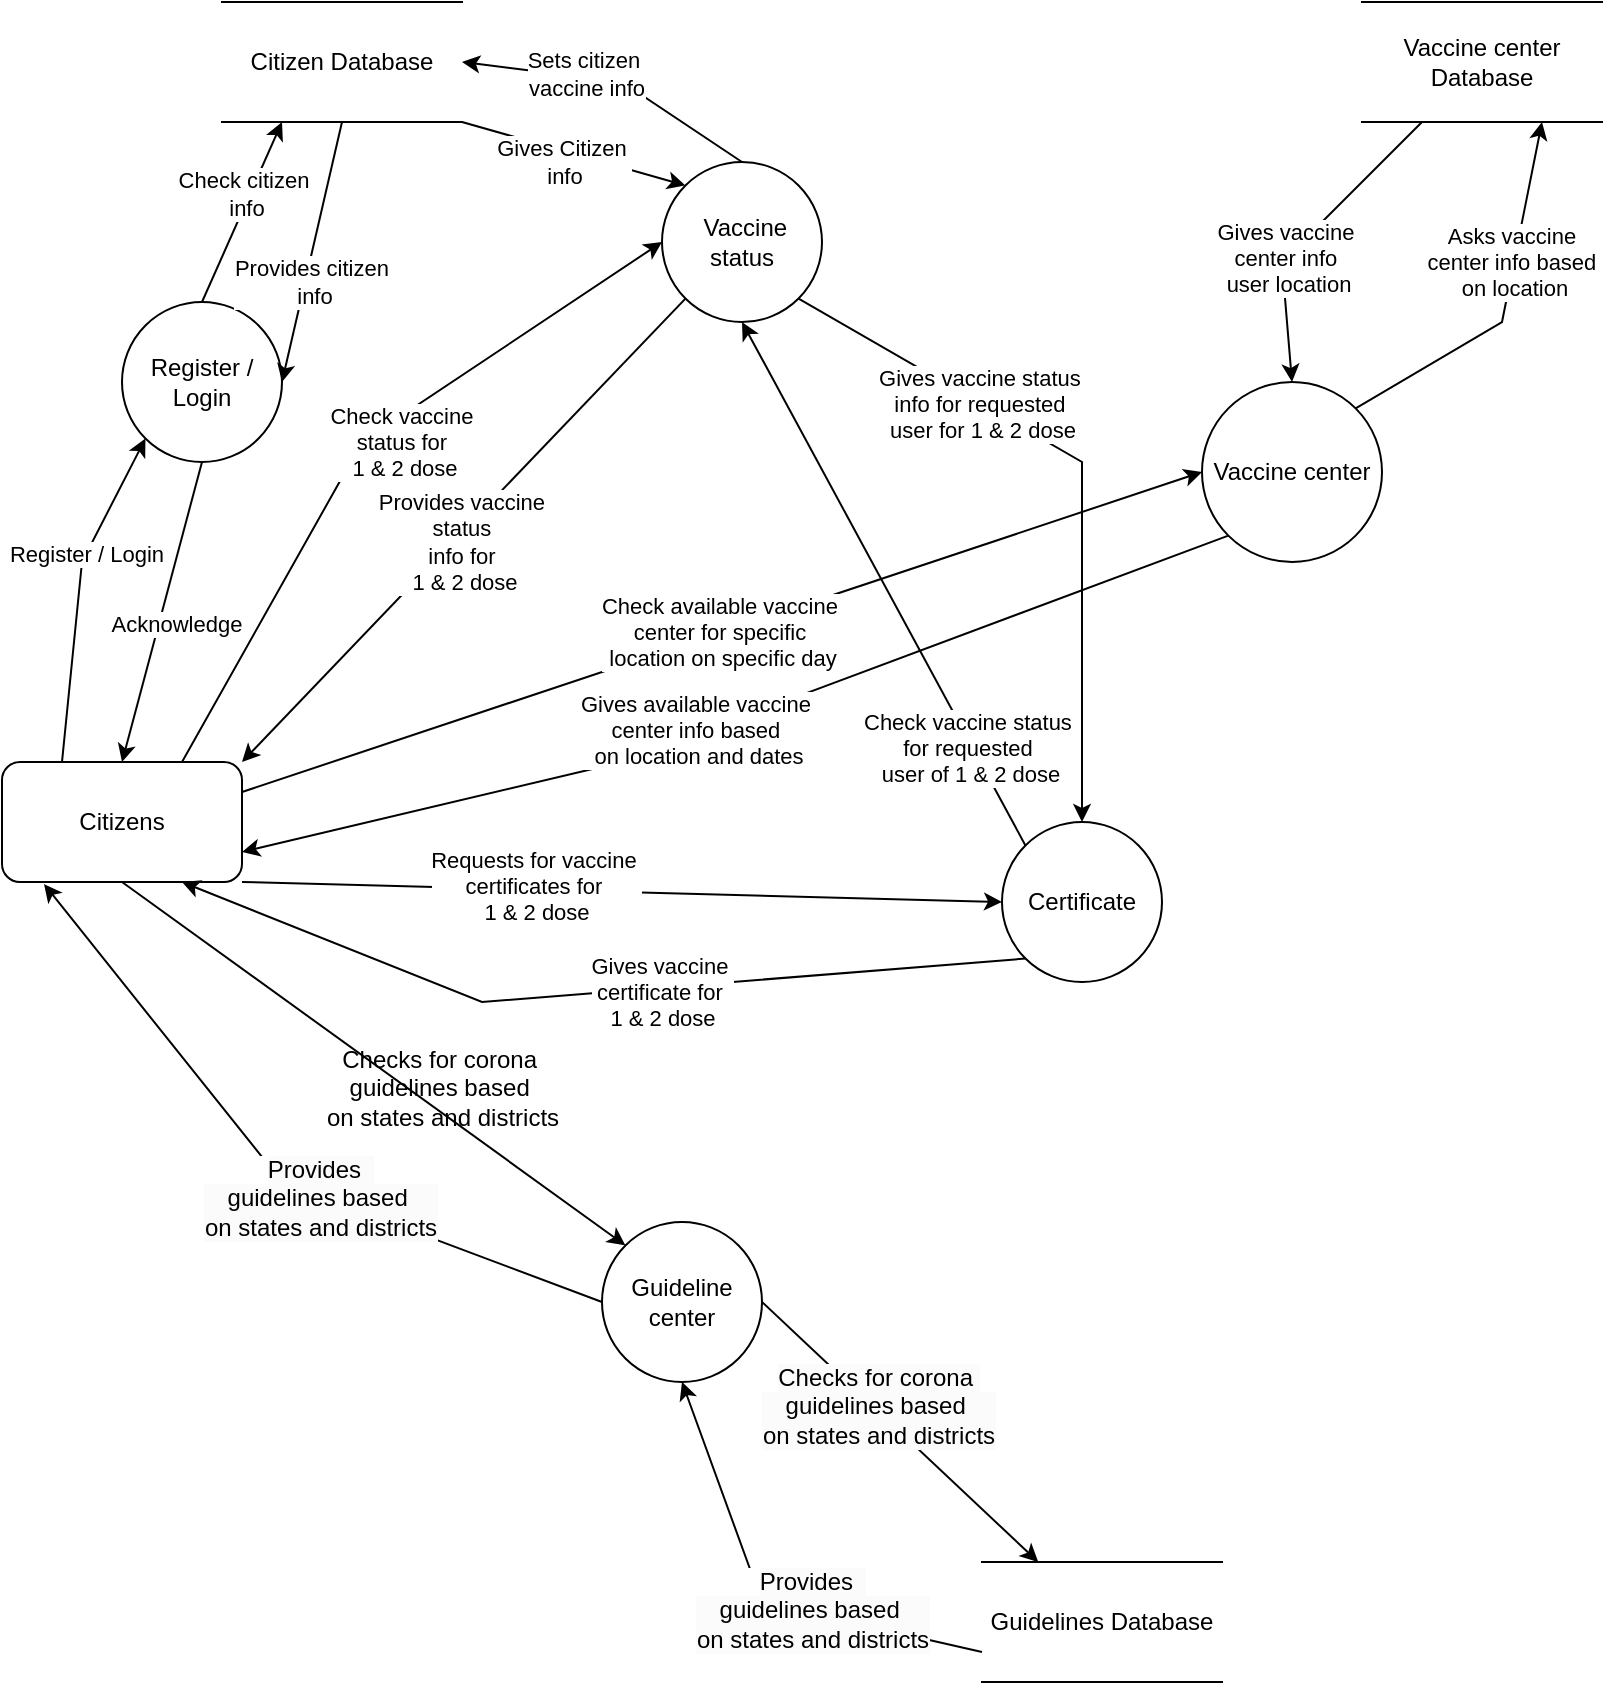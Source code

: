 <mxfile version="24.4.6" type="device">
  <diagram name="Page-1" id="edS70O578h6hOBuQykVs">
    <mxGraphModel dx="2240" dy="868" grid="1" gridSize="10" guides="1" tooltips="1" connect="1" arrows="1" fold="1" page="1" pageScale="1" pageWidth="850" pageHeight="1100" math="0" shadow="0">
      <root>
        <mxCell id="0" />
        <mxCell id="1" parent="0" />
        <mxCell id="zI63VIj2qQUBMc77Qx5Z-1" value="Citizens" style="rounded=1;whiteSpace=wrap;html=1;" vertex="1" parent="1">
          <mxGeometry x="20" y="400" width="120" height="60" as="geometry" />
        </mxCell>
        <mxCell id="zI63VIj2qQUBMc77Qx5Z-3" value="Register / Login" style="ellipse;whiteSpace=wrap;html=1;aspect=fixed;" vertex="1" parent="1">
          <mxGeometry x="80" y="170" width="80" height="80" as="geometry" />
        </mxCell>
        <mxCell id="zI63VIj2qQUBMc77Qx5Z-4" value="Citizen Database" style="shape=partialRectangle;whiteSpace=wrap;html=1;left=0;right=0;fillColor=none;" vertex="1" parent="1">
          <mxGeometry x="130" y="20" width="120" height="60" as="geometry" />
        </mxCell>
        <mxCell id="zI63VIj2qQUBMc77Qx5Z-5" value="" style="endArrow=classic;html=1;rounded=0;exitX=0.25;exitY=0;exitDx=0;exitDy=0;entryX=0;entryY=1;entryDx=0;entryDy=0;" edge="1" parent="1" source="zI63VIj2qQUBMc77Qx5Z-1" target="zI63VIj2qQUBMc77Qx5Z-3">
          <mxGeometry width="50" height="50" relative="1" as="geometry">
            <mxPoint x="50" y="390" as="sourcePoint" />
            <mxPoint x="90" y="350" as="targetPoint" />
            <Array as="points">
              <mxPoint x="60" y="300" />
            </Array>
          </mxGeometry>
        </mxCell>
        <mxCell id="zI63VIj2qQUBMc77Qx5Z-6" value="Register / Login" style="edgeLabel;html=1;align=center;verticalAlign=middle;resizable=0;points=[];" vertex="1" connectable="0" parent="zI63VIj2qQUBMc77Qx5Z-5">
          <mxGeometry x="0.239" relative="1" as="geometry">
            <mxPoint as="offset" />
          </mxGeometry>
        </mxCell>
        <mxCell id="zI63VIj2qQUBMc77Qx5Z-7" value="" style="endArrow=classic;html=1;rounded=0;exitX=0.5;exitY=1;exitDx=0;exitDy=0;entryX=0.5;entryY=0;entryDx=0;entryDy=0;" edge="1" parent="1" source="zI63VIj2qQUBMc77Qx5Z-3" target="zI63VIj2qQUBMc77Qx5Z-1">
          <mxGeometry width="50" height="50" relative="1" as="geometry">
            <mxPoint x="150" y="370" as="sourcePoint" />
            <mxPoint x="200" y="320" as="targetPoint" />
          </mxGeometry>
        </mxCell>
        <mxCell id="zI63VIj2qQUBMc77Qx5Z-8" value="Acknowledge" style="edgeLabel;html=1;align=center;verticalAlign=middle;resizable=0;points=[];" vertex="1" connectable="0" parent="zI63VIj2qQUBMc77Qx5Z-7">
          <mxGeometry x="0.46" y="-2" relative="1" as="geometry">
            <mxPoint x="18" y="-28" as="offset" />
          </mxGeometry>
        </mxCell>
        <mxCell id="zI63VIj2qQUBMc77Qx5Z-9" value="" style="endArrow=classic;html=1;rounded=0;exitX=0.5;exitY=0;exitDx=0;exitDy=0;entryX=0.25;entryY=1;entryDx=0;entryDy=0;" edge="1" parent="1" source="zI63VIj2qQUBMc77Qx5Z-3" target="zI63VIj2qQUBMc77Qx5Z-4">
          <mxGeometry width="50" height="50" relative="1" as="geometry">
            <mxPoint x="160" y="180" as="sourcePoint" />
            <mxPoint x="210" y="130" as="targetPoint" />
          </mxGeometry>
        </mxCell>
        <mxCell id="zI63VIj2qQUBMc77Qx5Z-10" value="Check citizen&amp;nbsp;&lt;div&gt;info&lt;/div&gt;" style="edgeLabel;html=1;align=center;verticalAlign=middle;resizable=0;points=[];" vertex="1" connectable="0" parent="zI63VIj2qQUBMc77Qx5Z-9">
          <mxGeometry x="0.187" y="2" relative="1" as="geometry">
            <mxPoint as="offset" />
          </mxGeometry>
        </mxCell>
        <mxCell id="zI63VIj2qQUBMc77Qx5Z-11" value="" style="endArrow=classic;html=1;rounded=0;exitX=0.5;exitY=1;exitDx=0;exitDy=0;entryX=1;entryY=0.5;entryDx=0;entryDy=0;" edge="1" parent="1" source="zI63VIj2qQUBMc77Qx5Z-4" target="zI63VIj2qQUBMc77Qx5Z-3">
          <mxGeometry width="50" height="50" relative="1" as="geometry">
            <mxPoint x="400" y="170" as="sourcePoint" />
            <mxPoint x="450" y="120" as="targetPoint" />
          </mxGeometry>
        </mxCell>
        <mxCell id="zI63VIj2qQUBMc77Qx5Z-12" value="Provides citizen&amp;nbsp;&lt;div&gt;info&lt;/div&gt;" style="edgeLabel;html=1;align=center;verticalAlign=middle;resizable=0;points=[];" vertex="1" connectable="0" parent="zI63VIj2qQUBMc77Qx5Z-11">
          <mxGeometry x="0.208" y="4" relative="1" as="geometry">
            <mxPoint as="offset" />
          </mxGeometry>
        </mxCell>
        <mxCell id="zI63VIj2qQUBMc77Qx5Z-13" value="Vaccine center" style="ellipse;whiteSpace=wrap;html=1;aspect=fixed;" vertex="1" parent="1">
          <mxGeometry x="620" y="210" width="90" height="90" as="geometry" />
        </mxCell>
        <mxCell id="zI63VIj2qQUBMc77Qx5Z-14" value="&amp;nbsp;Vaccine status" style="ellipse;whiteSpace=wrap;html=1;aspect=fixed;" vertex="1" parent="1">
          <mxGeometry x="350" y="100" width="80" height="80" as="geometry" />
        </mxCell>
        <mxCell id="zI63VIj2qQUBMc77Qx5Z-15" value="Certificate" style="ellipse;whiteSpace=wrap;html=1;aspect=fixed;" vertex="1" parent="1">
          <mxGeometry x="520" y="430" width="80" height="80" as="geometry" />
        </mxCell>
        <mxCell id="zI63VIj2qQUBMc77Qx5Z-16" value="" style="endArrow=classic;html=1;rounded=0;entryX=0;entryY=0.5;entryDx=0;entryDy=0;" edge="1" parent="1" target="zI63VIj2qQUBMc77Qx5Z-14">
          <mxGeometry width="50" height="50" relative="1" as="geometry">
            <mxPoint x="110" y="400" as="sourcePoint" />
            <mxPoint x="160" y="350" as="targetPoint" />
            <Array as="points">
              <mxPoint x="200" y="240" />
            </Array>
          </mxGeometry>
        </mxCell>
        <mxCell id="zI63VIj2qQUBMc77Qx5Z-17" value="Check vaccine&amp;nbsp;&lt;div&gt;status for&amp;nbsp;&lt;/div&gt;&lt;div&gt;1 &amp;amp; 2 dose&lt;/div&gt;" style="edgeLabel;html=1;align=center;verticalAlign=middle;resizable=0;points=[];" vertex="1" connectable="0" parent="zI63VIj2qQUBMc77Qx5Z-16">
          <mxGeometry x="-0.032" y="2" relative="1" as="geometry">
            <mxPoint x="26" y="-6" as="offset" />
          </mxGeometry>
        </mxCell>
        <mxCell id="zI63VIj2qQUBMc77Qx5Z-18" value="Provides vaccine&amp;nbsp;&lt;div&gt;status&amp;nbsp;&lt;div&gt;info for&amp;nbsp;&lt;/div&gt;&lt;div&gt;1 &amp;amp; 2 dose&lt;/div&gt;&lt;/div&gt;" style="endArrow=classic;html=1;rounded=0;exitX=0;exitY=1;exitDx=0;exitDy=0;entryX=1;entryY=0;entryDx=0;entryDy=0;" edge="1" parent="1" source="zI63VIj2qQUBMc77Qx5Z-14" target="zI63VIj2qQUBMc77Qx5Z-1">
          <mxGeometry x="0.029" y="4" width="50" height="50" relative="1" as="geometry">
            <mxPoint x="280" y="340" as="sourcePoint" />
            <mxPoint x="330" y="290" as="targetPoint" />
            <mxPoint as="offset" />
          </mxGeometry>
        </mxCell>
        <mxCell id="zI63VIj2qQUBMc77Qx5Z-19" value="" style="endArrow=classic;html=1;rounded=0;exitX=1;exitY=1;exitDx=0;exitDy=0;entryX=0;entryY=0;entryDx=0;entryDy=0;" edge="1" parent="1" source="zI63VIj2qQUBMc77Qx5Z-4" target="zI63VIj2qQUBMc77Qx5Z-14">
          <mxGeometry width="50" height="50" relative="1" as="geometry">
            <mxPoint x="230" y="140" as="sourcePoint" />
            <mxPoint x="280" y="90" as="targetPoint" />
          </mxGeometry>
        </mxCell>
        <mxCell id="zI63VIj2qQUBMc77Qx5Z-20" value="Gives Citizen&amp;nbsp;&lt;div&gt;info&lt;/div&gt;" style="edgeLabel;html=1;align=center;verticalAlign=middle;resizable=0;points=[];" vertex="1" connectable="0" parent="zI63VIj2qQUBMc77Qx5Z-19">
          <mxGeometry x="-0.294" relative="1" as="geometry">
            <mxPoint x="11" y="9" as="offset" />
          </mxGeometry>
        </mxCell>
        <mxCell id="zI63VIj2qQUBMc77Qx5Z-22" value="" style="endArrow=classic;html=1;rounded=0;exitX=0.5;exitY=0;exitDx=0;exitDy=0;entryX=1;entryY=0.5;entryDx=0;entryDy=0;" edge="1" parent="1" source="zI63VIj2qQUBMc77Qx5Z-14" target="zI63VIj2qQUBMc77Qx5Z-4">
          <mxGeometry width="50" height="50" relative="1" as="geometry">
            <mxPoint x="360" y="100" as="sourcePoint" />
            <mxPoint x="410" y="50" as="targetPoint" />
            <Array as="points">
              <mxPoint x="330" y="60" />
            </Array>
          </mxGeometry>
        </mxCell>
        <mxCell id="zI63VIj2qQUBMc77Qx5Z-23" value="Sets citizen&amp;nbsp;&lt;div&gt;vaccine info&lt;/div&gt;" style="edgeLabel;html=1;align=center;verticalAlign=middle;resizable=0;points=[];" vertex="1" connectable="0" parent="zI63VIj2qQUBMc77Qx5Z-22">
          <mxGeometry x="0.19" y="-2" relative="1" as="geometry">
            <mxPoint as="offset" />
          </mxGeometry>
        </mxCell>
        <mxCell id="zI63VIj2qQUBMc77Qx5Z-24" value="Vaccine center Database" style="shape=partialRectangle;whiteSpace=wrap;html=1;left=0;right=0;fillColor=none;" vertex="1" parent="1">
          <mxGeometry x="700" y="20" width="120" height="60" as="geometry" />
        </mxCell>
        <mxCell id="zI63VIj2qQUBMc77Qx5Z-25" value="" style="endArrow=classic;html=1;rounded=0;exitX=0.25;exitY=1;exitDx=0;exitDy=0;entryX=0.5;entryY=0;entryDx=0;entryDy=0;" edge="1" parent="1" source="zI63VIj2qQUBMc77Qx5Z-24" target="zI63VIj2qQUBMc77Qx5Z-13">
          <mxGeometry width="50" height="50" relative="1" as="geometry">
            <mxPoint x="520" y="200" as="sourcePoint" />
            <mxPoint x="570" y="150" as="targetPoint" />
            <Array as="points">
              <mxPoint x="660" y="150" />
            </Array>
          </mxGeometry>
        </mxCell>
        <mxCell id="zI63VIj2qQUBMc77Qx5Z-27" value="Gives vaccine&amp;nbsp;&lt;div&gt;center info&amp;nbsp;&lt;/div&gt;&lt;div&gt;user location&lt;/div&gt;" style="edgeLabel;html=1;align=center;verticalAlign=middle;resizable=0;points=[];" vertex="1" connectable="0" parent="zI63VIj2qQUBMc77Qx5Z-25">
          <mxGeometry x="0.201" relative="1" as="geometry">
            <mxPoint as="offset" />
          </mxGeometry>
        </mxCell>
        <mxCell id="zI63VIj2qQUBMc77Qx5Z-26" value="" style="endArrow=classic;html=1;rounded=0;exitX=1;exitY=0;exitDx=0;exitDy=0;entryX=0.75;entryY=1;entryDx=0;entryDy=0;" edge="1" parent="1" source="zI63VIj2qQUBMc77Qx5Z-13" target="zI63VIj2qQUBMc77Qx5Z-24">
          <mxGeometry width="50" height="50" relative="1" as="geometry">
            <mxPoint x="590" y="230" as="sourcePoint" />
            <mxPoint x="640" y="180" as="targetPoint" />
            <Array as="points">
              <mxPoint x="770" y="180" />
            </Array>
          </mxGeometry>
        </mxCell>
        <mxCell id="zI63VIj2qQUBMc77Qx5Z-28" value="Asks vaccine&amp;nbsp;&lt;div&gt;center info based&amp;nbsp;&lt;/div&gt;&lt;div&gt;on location&lt;/div&gt;" style="edgeLabel;html=1;align=center;verticalAlign=middle;resizable=0;points=[];" vertex="1" connectable="0" parent="zI63VIj2qQUBMc77Qx5Z-26">
          <mxGeometry x="0.239" relative="1" as="geometry">
            <mxPoint as="offset" />
          </mxGeometry>
        </mxCell>
        <mxCell id="zI63VIj2qQUBMc77Qx5Z-29" value="Check available vaccine&amp;nbsp;&lt;div&gt;center for specific&amp;nbsp;&lt;/div&gt;&lt;div&gt;location on specific day&lt;/div&gt;" style="endArrow=classic;html=1;rounded=0;exitX=1;exitY=0.25;exitDx=0;exitDy=0;entryX=0;entryY=0.5;entryDx=0;entryDy=0;" edge="1" parent="1" source="zI63VIj2qQUBMc77Qx5Z-1" target="zI63VIj2qQUBMc77Qx5Z-13">
          <mxGeometry width="50" height="50" relative="1" as="geometry">
            <mxPoint x="170" y="430" as="sourcePoint" />
            <mxPoint x="220" y="380" as="targetPoint" />
          </mxGeometry>
        </mxCell>
        <mxCell id="zI63VIj2qQUBMc77Qx5Z-30" value="" style="endArrow=classic;html=1;rounded=0;exitX=0;exitY=1;exitDx=0;exitDy=0;entryX=1;entryY=0.75;entryDx=0;entryDy=0;" edge="1" parent="1" source="zI63VIj2qQUBMc77Qx5Z-13" target="zI63VIj2qQUBMc77Qx5Z-1">
          <mxGeometry width="50" height="50" relative="1" as="geometry">
            <mxPoint x="300" y="470" as="sourcePoint" />
            <mxPoint x="350" y="420" as="targetPoint" />
            <Array as="points">
              <mxPoint x="330" y="400" />
            </Array>
          </mxGeometry>
        </mxCell>
        <mxCell id="zI63VIj2qQUBMc77Qx5Z-31" value="Gives available vaccine&amp;nbsp;&lt;div&gt;center info based&amp;nbsp;&lt;/div&gt;&lt;div&gt;on location and dates&lt;/div&gt;" style="edgeLabel;html=1;align=center;verticalAlign=middle;resizable=0;points=[];" vertex="1" connectable="0" parent="zI63VIj2qQUBMc77Qx5Z-30">
          <mxGeometry x="-0.164" relative="1" as="geometry">
            <mxPoint x="-62" y="21" as="offset" />
          </mxGeometry>
        </mxCell>
        <mxCell id="zI63VIj2qQUBMc77Qx5Z-32" value="" style="endArrow=classic;html=1;rounded=0;entryX=0;entryY=0.5;entryDx=0;entryDy=0;exitX=1;exitY=1;exitDx=0;exitDy=0;" edge="1" parent="1" source="zI63VIj2qQUBMc77Qx5Z-1" target="zI63VIj2qQUBMc77Qx5Z-15">
          <mxGeometry width="50" height="50" relative="1" as="geometry">
            <mxPoint x="150" y="470" as="sourcePoint" />
            <mxPoint x="170" y="520" as="targetPoint" />
          </mxGeometry>
        </mxCell>
        <mxCell id="zI63VIj2qQUBMc77Qx5Z-33" value="Requests for vaccine&amp;nbsp;&lt;div&gt;certificates for&amp;nbsp;&lt;/div&gt;&lt;div&gt;1 &amp;amp; 2 dose&lt;/div&gt;" style="edgeLabel;html=1;align=center;verticalAlign=middle;resizable=0;points=[];" vertex="1" connectable="0" parent="zI63VIj2qQUBMc77Qx5Z-32">
          <mxGeometry x="-0.227" y="2" relative="1" as="geometry">
            <mxPoint as="offset" />
          </mxGeometry>
        </mxCell>
        <mxCell id="zI63VIj2qQUBMc77Qx5Z-34" value="" style="endArrow=classic;html=1;rounded=0;exitX=0;exitY=1;exitDx=0;exitDy=0;entryX=0.75;entryY=1;entryDx=0;entryDy=0;" edge="1" parent="1" source="zI63VIj2qQUBMc77Qx5Z-15" target="zI63VIj2qQUBMc77Qx5Z-1">
          <mxGeometry width="50" height="50" relative="1" as="geometry">
            <mxPoint x="290" y="580" as="sourcePoint" />
            <mxPoint x="230" y="510" as="targetPoint" />
            <Array as="points">
              <mxPoint x="260" y="520" />
            </Array>
          </mxGeometry>
        </mxCell>
        <mxCell id="zI63VIj2qQUBMc77Qx5Z-35" value="Gives vaccine&amp;nbsp;&lt;div&gt;certificate for&amp;nbsp;&lt;/div&gt;&lt;div&gt;1 &amp;amp; 2 dose&lt;/div&gt;" style="edgeLabel;html=1;align=center;verticalAlign=middle;resizable=0;points=[];" vertex="1" connectable="0" parent="zI63VIj2qQUBMc77Qx5Z-34">
          <mxGeometry x="-0.16" y="2" relative="1" as="geometry">
            <mxPoint as="offset" />
          </mxGeometry>
        </mxCell>
        <mxCell id="zI63VIj2qQUBMc77Qx5Z-37" value="" style="endArrow=classic;html=1;rounded=0;entryX=0.5;entryY=1;entryDx=0;entryDy=0;exitX=0;exitY=0;exitDx=0;exitDy=0;" edge="1" parent="1" source="zI63VIj2qQUBMc77Qx5Z-15" target="zI63VIj2qQUBMc77Qx5Z-14">
          <mxGeometry width="50" height="50" relative="1" as="geometry">
            <mxPoint x="560" y="430" as="sourcePoint" />
            <mxPoint x="500" y="390" as="targetPoint" />
          </mxGeometry>
        </mxCell>
        <mxCell id="zI63VIj2qQUBMc77Qx5Z-39" value="Check vaccine status&amp;nbsp;&lt;div&gt;for requested&amp;nbsp;&lt;/div&gt;&lt;div&gt;user of 1 &amp;amp; 2 dose&lt;/div&gt;" style="edgeLabel;html=1;align=center;verticalAlign=middle;resizable=0;points=[];" vertex="1" connectable="0" parent="zI63VIj2qQUBMc77Qx5Z-37">
          <mxGeometry x="-0.565" y="-3" relative="1" as="geometry">
            <mxPoint y="9" as="offset" />
          </mxGeometry>
        </mxCell>
        <mxCell id="zI63VIj2qQUBMc77Qx5Z-40" value="" style="endArrow=classic;html=1;rounded=0;exitX=1;exitY=1;exitDx=0;exitDy=0;entryX=0.5;entryY=0;entryDx=0;entryDy=0;" edge="1" parent="1" source="zI63VIj2qQUBMc77Qx5Z-14" target="zI63VIj2qQUBMc77Qx5Z-15">
          <mxGeometry width="50" height="50" relative="1" as="geometry">
            <mxPoint x="370" y="300" as="sourcePoint" />
            <mxPoint x="420" y="250" as="targetPoint" />
            <Array as="points">
              <mxPoint x="560" y="250" />
            </Array>
          </mxGeometry>
        </mxCell>
        <mxCell id="zI63VIj2qQUBMc77Qx5Z-41" value="Gives vaccine status&amp;nbsp;&lt;div&gt;info for requested&amp;nbsp;&lt;/div&gt;&lt;div&gt;user for 1 &amp;amp; 2 dose&lt;/div&gt;" style="edgeLabel;html=1;align=center;verticalAlign=middle;resizable=0;points=[];" vertex="1" connectable="0" parent="zI63VIj2qQUBMc77Qx5Z-40">
          <mxGeometry x="-0.383" relative="1" as="geometry">
            <mxPoint as="offset" />
          </mxGeometry>
        </mxCell>
        <mxCell id="zI63VIj2qQUBMc77Qx5Z-43" value="Guideline center" style="ellipse;whiteSpace=wrap;html=1;aspect=fixed;" vertex="1" parent="1">
          <mxGeometry x="320" y="630" width="80" height="80" as="geometry" />
        </mxCell>
        <mxCell id="zI63VIj2qQUBMc77Qx5Z-44" value="Guidelines Database" style="shape=partialRectangle;whiteSpace=wrap;html=1;left=0;right=0;fillColor=none;" vertex="1" parent="1">
          <mxGeometry x="510" y="800" width="120" height="60" as="geometry" />
        </mxCell>
        <mxCell id="zI63VIj2qQUBMc77Qx5Z-45" value="" style="endArrow=classic;html=1;rounded=0;exitX=0.5;exitY=1;exitDx=0;exitDy=0;entryX=0;entryY=0;entryDx=0;entryDy=0;" edge="1" parent="1" source="zI63VIj2qQUBMc77Qx5Z-1" target="zI63VIj2qQUBMc77Qx5Z-43">
          <mxGeometry width="50" height="50" relative="1" as="geometry">
            <mxPoint x="130" y="610" as="sourcePoint" />
            <mxPoint x="180" y="560" as="targetPoint" />
          </mxGeometry>
        </mxCell>
        <mxCell id="zI63VIj2qQUBMc77Qx5Z-46" value="Checks for corona&amp;nbsp;&lt;div&gt;guidelines based&amp;nbsp;&lt;/div&gt;&lt;div&gt;on states and districts&lt;/div&gt;" style="text;html=1;align=center;verticalAlign=middle;resizable=0;points=[];autosize=1;strokeColor=none;fillColor=none;" vertex="1" parent="1">
          <mxGeometry x="170" y="533" width="140" height="60" as="geometry" />
        </mxCell>
        <mxCell id="zI63VIj2qQUBMc77Qx5Z-47" value="" style="endArrow=classic;html=1;rounded=0;exitX=0;exitY=0.5;exitDx=0;exitDy=0;entryX=0.175;entryY=1.017;entryDx=0;entryDy=0;entryPerimeter=0;" edge="1" parent="1" source="zI63VIj2qQUBMc77Qx5Z-43" target="zI63VIj2qQUBMc77Qx5Z-1">
          <mxGeometry width="50" height="50" relative="1" as="geometry">
            <mxPoint x="60" y="690" as="sourcePoint" />
            <mxPoint x="110" y="640" as="targetPoint" />
            <Array as="points">
              <mxPoint x="160" y="610" />
            </Array>
          </mxGeometry>
        </mxCell>
        <mxCell id="zI63VIj2qQUBMc77Qx5Z-48" value="&lt;span style=&quot;font-size: 12px; background-color: rgb(251, 251, 251);&quot;&gt;Provides&amp;nbsp;&amp;nbsp;&lt;/span&gt;&lt;div style=&quot;font-size: 12px; background-color: rgb(251, 251, 251);&quot;&gt;guidelines based&amp;nbsp;&lt;/div&gt;&lt;div style=&quot;font-size: 12px; background-color: rgb(251, 251, 251);&quot;&gt;on states and districts&lt;/div&gt;" style="edgeLabel;html=1;align=center;verticalAlign=middle;resizable=0;points=[];" vertex="1" connectable="0" parent="zI63VIj2qQUBMc77Qx5Z-47">
          <mxGeometry x="-0.164" y="1" relative="1" as="geometry">
            <mxPoint as="offset" />
          </mxGeometry>
        </mxCell>
        <mxCell id="zI63VIj2qQUBMc77Qx5Z-49" value="" style="endArrow=classic;html=1;rounded=0;exitX=1;exitY=0.5;exitDx=0;exitDy=0;" edge="1" parent="1" source="zI63VIj2qQUBMc77Qx5Z-43" target="zI63VIj2qQUBMc77Qx5Z-44">
          <mxGeometry width="50" height="50" relative="1" as="geometry">
            <mxPoint x="460" y="700" as="sourcePoint" />
            <mxPoint x="510" y="650" as="targetPoint" />
          </mxGeometry>
        </mxCell>
        <mxCell id="zI63VIj2qQUBMc77Qx5Z-50" value="&lt;span style=&quot;font-size: 12px; background-color: rgb(251, 251, 251);&quot;&gt;Checks for corona&amp;nbsp;&lt;/span&gt;&lt;div style=&quot;font-size: 12px; background-color: rgb(251, 251, 251);&quot;&gt;guidelines based&amp;nbsp;&lt;/div&gt;&lt;div style=&quot;font-size: 12px; background-color: rgb(251, 251, 251);&quot;&gt;on states and districts&lt;/div&gt;" style="edgeLabel;html=1;align=center;verticalAlign=middle;resizable=0;points=[];" vertex="1" connectable="0" parent="zI63VIj2qQUBMc77Qx5Z-49">
          <mxGeometry x="-0.175" y="1" relative="1" as="geometry">
            <mxPoint y="-1" as="offset" />
          </mxGeometry>
        </mxCell>
        <mxCell id="zI63VIj2qQUBMc77Qx5Z-51" value="" style="endArrow=classic;html=1;rounded=0;exitX=0;exitY=0.75;exitDx=0;exitDy=0;entryX=0.5;entryY=1;entryDx=0;entryDy=0;" edge="1" parent="1" source="zI63VIj2qQUBMc77Qx5Z-44" target="zI63VIj2qQUBMc77Qx5Z-43">
          <mxGeometry width="50" height="50" relative="1" as="geometry">
            <mxPoint x="320" y="850" as="sourcePoint" />
            <mxPoint x="370" y="800" as="targetPoint" />
            <Array as="points">
              <mxPoint x="400" y="820" />
            </Array>
          </mxGeometry>
        </mxCell>
        <mxCell id="zI63VIj2qQUBMc77Qx5Z-52" value="&lt;span style=&quot;font-size: 12px; background-color: rgb(251, 251, 251);&quot;&gt;Provides&amp;nbsp;&amp;nbsp;&lt;/span&gt;&lt;div style=&quot;font-size: 12px; background-color: rgb(251, 251, 251);&quot;&gt;guidelines based&amp;nbsp;&lt;/div&gt;&lt;div style=&quot;font-size: 12px; background-color: rgb(251, 251, 251);&quot;&gt;on states and districts&lt;/div&gt;" style="edgeLabel;html=1;align=center;verticalAlign=middle;resizable=0;points=[];" vertex="1" connectable="0" parent="zI63VIj2qQUBMc77Qx5Z-51">
          <mxGeometry x="-0.238" y="-2" relative="1" as="geometry">
            <mxPoint as="offset" />
          </mxGeometry>
        </mxCell>
      </root>
    </mxGraphModel>
  </diagram>
</mxfile>
